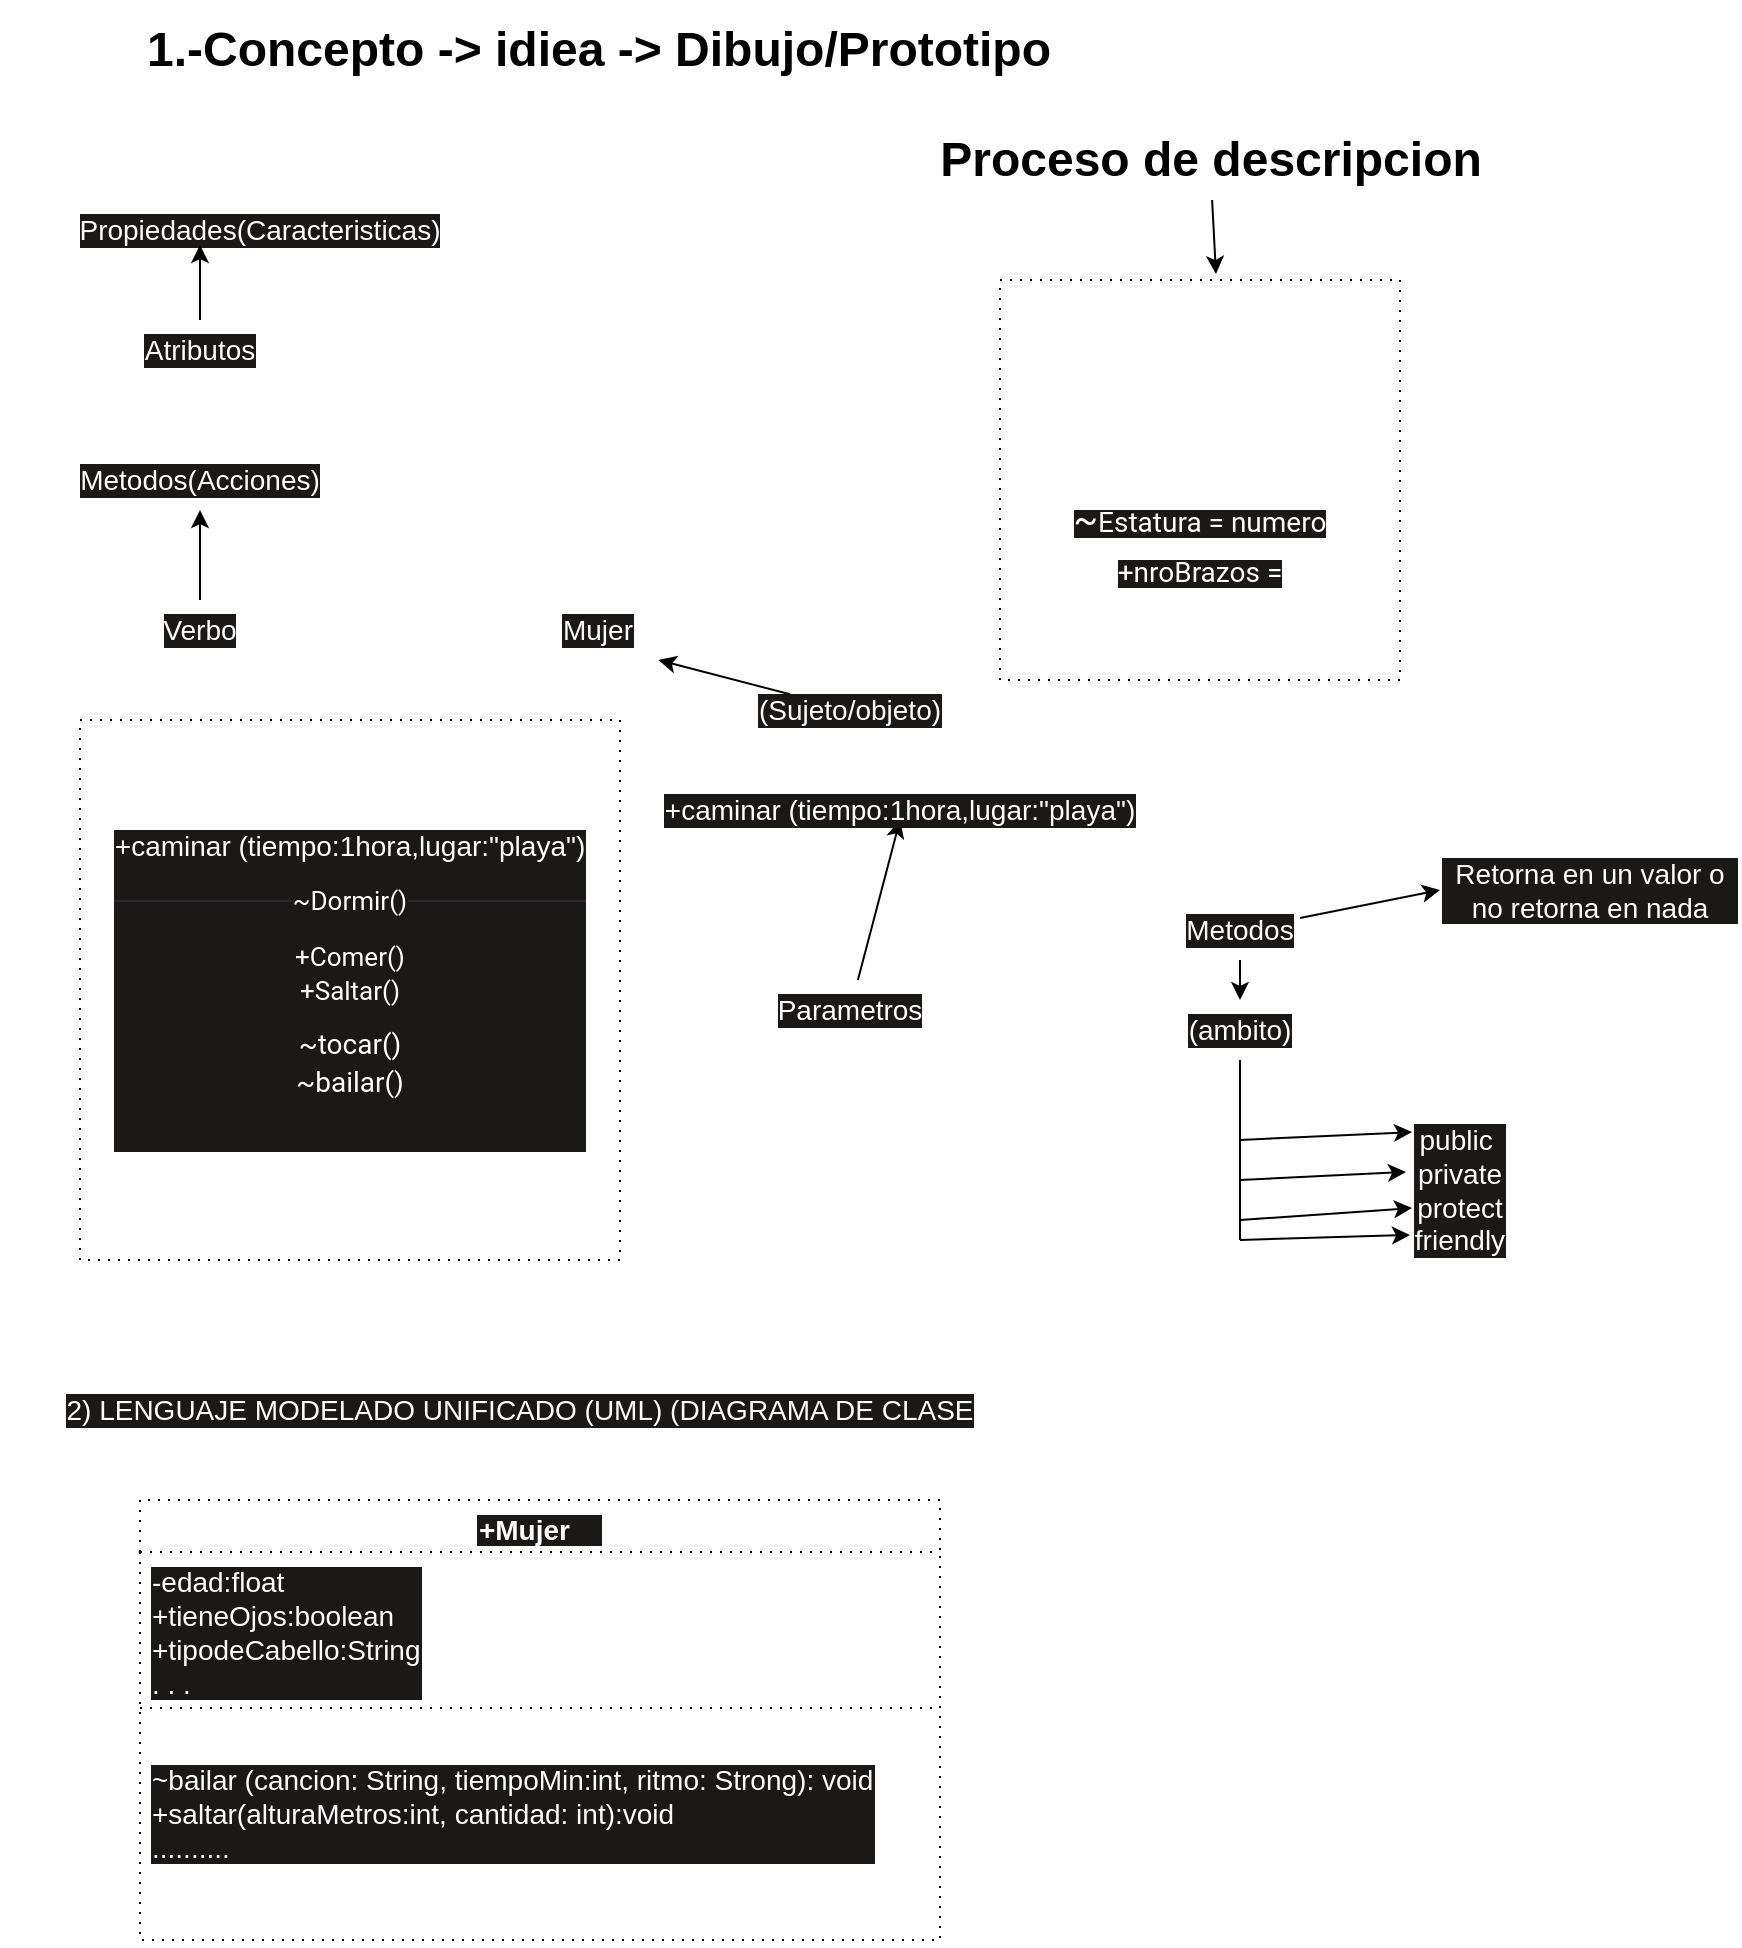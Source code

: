 <mxfile>
    <diagram id="fx3uwRQY4Y8mNUX3knXq" name="Page-1">
        <mxGraphModel dx="2042" dy="787" grid="1" gridSize="10" guides="1" tooltips="1" connect="1" arrows="1" fold="1" page="1" pageScale="1" pageWidth="850" pageHeight="1100" math="0" shadow="0">
            <root>
                <mxCell id="0"/>
                <mxCell id="1" parent="0"/>
                <mxCell id="2" value="" style="shape=image;verticalLabelPosition=bottom;labelBackgroundColor=default;verticalAlign=top;aspect=fixed;imageAspect=0;image=https://i.pinimg.com/236x/54/8c/9f/548c9f5ff45f5781f63fcd62f0beb873.jpg;" vertex="1" parent="1">
                    <mxGeometry x="215.8" y="180" width="106.82" height="180" as="geometry"/>
                </mxCell>
                <mxCell id="4" value="1.-Concepto -&amp;gt; idiea -&amp;gt; Dibujo/Prototipo" style="text;strokeColor=none;fillColor=none;html=1;fontSize=24;fontStyle=1;verticalAlign=middle;align=center;dashed=1;dashPattern=1 4;" vertex="1" parent="1">
                    <mxGeometry x="28.41" y="70" width="481.59" height="50" as="geometry"/>
                </mxCell>
                <mxCell id="9" style="edgeStyle=none;html=1;entryX=0.54;entryY=-0.015;entryDx=0;entryDy=0;entryPerimeter=0;fontSize=14;fontColor=#FFFFFF;" edge="1" parent="1" source="5" target="8">
                    <mxGeometry relative="1" as="geometry"/>
                </mxCell>
                <mxCell id="5" value="Proceso de descripcion" style="text;strokeColor=none;fillColor=none;html=1;fontSize=24;fontStyle=1;verticalAlign=middle;align=center;dashed=1;dashPattern=1 4;" vertex="1" parent="1">
                    <mxGeometry x="425" y="130" width="300" height="40" as="geometry"/>
                </mxCell>
                <mxCell id="8" value="&lt;font color=&quot;#ffffff&quot;&gt;-EDAD = NUMERO&amp;nbsp;&lt;br&gt;-GENERO = &quot;M/F&quot;&lt;br&gt;+tieneOJOS = &quot;SI/NO&quot; OR 1,2&lt;br&gt;+tipoCABELLO=&quot;&amp;nbsp; &quot;&lt;br&gt;&lt;/font&gt;&lt;h4 style=&quot;line-height: 0%;&quot;&gt;&lt;span style=&quot;font-family: &amp;quot;Google Sans&amp;quot;, Roboto, &amp;quot;Helvetica Neue&amp;quot;, Arial, sans-serif; text-align: start; font-weight: normal; background-color: rgb(27, 24, 24);&quot;&gt;&lt;font style=&quot;&quot; color=&quot;#ffffff&quot;&gt;&lt;span style=&quot;font-size: 18px;&quot;&gt;~&lt;/span&gt;&lt;font style=&quot;font-size: 14px;&quot;&gt;Estatura = numero&lt;/font&gt;&lt;/font&gt;&lt;/span&gt;&lt;/h4&gt;&lt;div&gt;&lt;span style=&quot;font-family: &amp;quot;Google Sans&amp;quot;, Roboto, &amp;quot;Helvetica Neue&amp;quot;, Arial, sans-serif; text-align: start; font-weight: normal; background-color: rgb(27, 24, 24);&quot;&gt;&lt;font style=&quot;&quot; color=&quot;#ffffff&quot;&gt;&lt;font style=&quot;font-size: 14px;&quot;&gt;+nroBrazos =&lt;/font&gt;&lt;/font&gt;&lt;/span&gt;&lt;/div&gt;" style="whiteSpace=wrap;html=1;aspect=fixed;dashed=1;dashPattern=1 4;" vertex="1" parent="1">
                    <mxGeometry x="470" y="210" width="200" height="200" as="geometry"/>
                </mxCell>
                <mxCell id="10" value="Mujer" style="text;html=1;strokeColor=none;fillColor=none;align=center;verticalAlign=middle;whiteSpace=wrap;rounded=0;dashed=1;dashPattern=1 4;labelBackgroundColor=#1b1818;fontSize=14;fontColor=#FFFFFF;" vertex="1" parent="1">
                    <mxGeometry x="239.21" y="370" width="60" height="30" as="geometry"/>
                </mxCell>
                <mxCell id="11" value="Propiedades(Caracteristicas)" style="text;html=1;strokeColor=none;fillColor=none;align=center;verticalAlign=middle;whiteSpace=wrap;rounded=0;dashed=1;dashPattern=1 4;labelBackgroundColor=#1b1818;fontSize=14;fontColor=#FFFFFF;" vertex="1" parent="1">
                    <mxGeometry x="70" y="170" width="60" height="30" as="geometry"/>
                </mxCell>
                <mxCell id="13" value="Metodos(Acciones)" style="text;html=1;strokeColor=none;fillColor=none;align=center;verticalAlign=middle;whiteSpace=wrap;rounded=0;dashed=1;dashPattern=1 4;labelBackgroundColor=#1b1818;fontSize=14;fontColor=#FFFFFF;" vertex="1" parent="1">
                    <mxGeometry x="40" y="295" width="60" height="30" as="geometry"/>
                </mxCell>
                <mxCell id="15" style="edgeStyle=none;html=1;entryX=0;entryY=0.75;entryDx=0;entryDy=0;fontSize=14;fontColor=#FFFFFF;" edge="1" parent="1" source="14" target="11">
                    <mxGeometry relative="1" as="geometry"/>
                </mxCell>
                <mxCell id="14" value="Atributos" style="text;html=1;strokeColor=none;fillColor=none;align=center;verticalAlign=middle;whiteSpace=wrap;rounded=0;dashed=1;dashPattern=1 4;labelBackgroundColor=#1b1818;fontSize=14;fontColor=#FFFFFF;" vertex="1" parent="1">
                    <mxGeometry x="40" y="230" width="60" height="30" as="geometry"/>
                </mxCell>
                <mxCell id="17" style="edgeStyle=none;html=1;entryX=0.5;entryY=1;entryDx=0;entryDy=0;fontSize=14;fontColor=#FFFFFF;" edge="1" parent="1" source="16" target="13">
                    <mxGeometry relative="1" as="geometry"/>
                </mxCell>
                <mxCell id="16" value="Verbo" style="text;html=1;strokeColor=none;fillColor=none;align=center;verticalAlign=middle;whiteSpace=wrap;rounded=0;dashed=1;dashPattern=1 4;labelBackgroundColor=#1b1818;fontSize=14;fontColor=#FFFFFF;" vertex="1" parent="1">
                    <mxGeometry x="40" y="370" width="60" height="30" as="geometry"/>
                </mxCell>
                <mxCell id="19" style="edgeStyle=none;html=1;entryX=1;entryY=1;entryDx=0;entryDy=0;fontSize=14;fontColor=#FFFFFF;" edge="1" parent="1" source="18" target="10">
                    <mxGeometry relative="1" as="geometry"/>
                </mxCell>
                <mxCell id="18" value="(Sujeto/objeto)" style="text;html=1;strokeColor=none;fillColor=none;align=center;verticalAlign=middle;whiteSpace=wrap;rounded=0;dashed=1;dashPattern=1 4;labelBackgroundColor=#1b1818;fontSize=14;fontColor=#FFFFFF;" vertex="1" parent="1">
                    <mxGeometry x="365" y="410" width="60" height="30" as="geometry"/>
                </mxCell>
                <mxCell id="20" value="+caminar (tiempo:1hora,lugar:&quot;playa&quot;)&lt;br&gt;&lt;h4 style=&quot;color: rgb(240, 240, 240); background-color: rgb(42, 37, 47); line-height: 0%;&quot;&gt;&lt;span style=&quot;font-family: &amp;quot;Google Sans&amp;quot;, Roboto, &amp;quot;Helvetica Neue&amp;quot;, Arial, sans-serif; text-align: start; font-weight: normal; background-color: rgb(27, 24, 24);&quot;&gt;&lt;font style=&quot;font-size: 13px;&quot; color=&quot;#ffffff&quot;&gt;~Dormir()&lt;/font&gt;&lt;/span&gt;&lt;/h4&gt;&lt;div&gt;&lt;span style=&quot;font-family: &amp;quot;Google Sans&amp;quot;, Roboto, &amp;quot;Helvetica Neue&amp;quot;, Arial, sans-serif; text-align: start; font-weight: normal; background-color: rgb(27, 24, 24);&quot;&gt;&lt;font style=&quot;font-size: 13px;&quot; color=&quot;#ffffff&quot;&gt;+Comer()&lt;/font&gt;&lt;/span&gt;&lt;/div&gt;&lt;div&gt;&lt;span style=&quot;font-family: &amp;quot;Google Sans&amp;quot;, Roboto, &amp;quot;Helvetica Neue&amp;quot;, Arial, sans-serif; text-align: start; font-weight: normal; background-color: rgb(27, 24, 24);&quot;&gt;&lt;font style=&quot;font-size: 13px;&quot; color=&quot;#ffffff&quot;&gt;+Saltar()&lt;/font&gt;&lt;/span&gt;&lt;/div&gt;&lt;div style=&quot;&quot;&gt;&lt;h4 style=&quot;color: rgb(240, 240, 240); background-color: rgb(42, 37, 47); line-height: 0px;&quot;&gt;&lt;span style=&quot;font-family: &amp;quot;Google Sans&amp;quot;, Roboto, &amp;quot;Helvetica Neue&amp;quot;, Arial, sans-serif; text-align: start; font-weight: normal; background-color: rgb(27, 24, 24);&quot;&gt;&lt;font style=&quot;font-size: 14px;&quot; color=&quot;#ffffff&quot;&gt;~tocar()&lt;/font&gt;&lt;/span&gt;&lt;/h4&gt;&lt;/div&gt;&lt;div style=&quot;&quot;&gt;&lt;h4 style=&quot;color: rgb(240, 240, 240); background-color: rgb(42, 37, 47); line-height: 0px;&quot;&gt;&lt;span style=&quot;font-family: &amp;quot;Google Sans&amp;quot;, Roboto, &amp;quot;Helvetica Neue&amp;quot;, Arial, sans-serif; text-align: start; font-weight: normal; background-color: rgb(27, 24, 24);&quot;&gt;&lt;font style=&quot;font-size: 14px;&quot; color=&quot;#ffffff&quot;&gt;~bailar()&lt;/font&gt;&lt;/span&gt;&lt;/h4&gt;&lt;/div&gt;&lt;div style=&quot;&quot;&gt;&lt;span style=&quot;font-family: &amp;quot;Google Sans&amp;quot;, Roboto, &amp;quot;Helvetica Neue&amp;quot;, Arial, sans-serif; text-align: start; font-weight: normal; background-color: rgb(27, 24, 24);&quot;&gt;&lt;font style=&quot;font-size: 13px;&quot; color=&quot;#ffffff&quot;&gt;&lt;br&gt;&lt;/font&gt;&lt;/span&gt;&lt;/div&gt;" style="whiteSpace=wrap;html=1;aspect=fixed;dashed=1;dashPattern=1 4;labelBackgroundColor=#1b1818;fontSize=14;fontColor=#FFFFFF;" vertex="1" parent="1">
                    <mxGeometry x="10" y="430" width="270" height="270" as="geometry"/>
                </mxCell>
                <mxCell id="24" style="edgeStyle=none;html=1;fontSize=14;fontColor=#FFFFFF;entryX=0.5;entryY=1;entryDx=0;entryDy=0;" edge="1" parent="1" source="21" target="23">
                    <mxGeometry relative="1" as="geometry">
                        <mxPoint x="520" y="500" as="targetPoint"/>
                    </mxGeometry>
                </mxCell>
                <mxCell id="21" value="Parametros" style="text;html=1;strokeColor=none;fillColor=none;align=center;verticalAlign=middle;whiteSpace=wrap;rounded=0;dashed=1;dashPattern=1 4;labelBackgroundColor=#1b1818;fontSize=14;fontColor=#FFFFFF;" vertex="1" parent="1">
                    <mxGeometry x="365" y="560" width="60" height="30" as="geometry"/>
                </mxCell>
                <mxCell id="23" value="+caminar (tiempo:1hora,lugar:&quot;playa&quot;)" style="text;html=1;strokeColor=none;fillColor=none;align=center;verticalAlign=middle;whiteSpace=wrap;rounded=0;dashed=1;dashPattern=1 4;labelBackgroundColor=#1b1818;fontSize=14;fontColor=#FFFFFF;" vertex="1" parent="1">
                    <mxGeometry x="290" y="470" width="260" height="10" as="geometry"/>
                </mxCell>
                <mxCell id="27" style="edgeStyle=none;html=1;entryX=0;entryY=0.5;entryDx=0;entryDy=0;fontSize=14;fontColor=#FFFFFF;" edge="1" parent="1" source="25" target="26">
                    <mxGeometry relative="1" as="geometry"/>
                </mxCell>
                <mxCell id="29" style="edgeStyle=none;html=1;entryX=0.5;entryY=0;entryDx=0;entryDy=0;fontSize=14;fontColor=#FFFFFF;" edge="1" parent="1" source="25" target="28">
                    <mxGeometry relative="1" as="geometry"/>
                </mxCell>
                <mxCell id="25" value="Metodos" style="text;html=1;strokeColor=none;fillColor=none;align=center;verticalAlign=middle;whiteSpace=wrap;rounded=0;dashed=1;dashPattern=1 4;labelBackgroundColor=#1b1818;fontSize=14;fontColor=#FFFFFF;" vertex="1" parent="1">
                    <mxGeometry x="560" y="520" width="60" height="30" as="geometry"/>
                </mxCell>
                <mxCell id="26" value="Retorna en un valor o no retorna en nada" style="text;html=1;strokeColor=none;fillColor=none;align=center;verticalAlign=middle;whiteSpace=wrap;rounded=0;dashed=1;dashPattern=1 4;labelBackgroundColor=#1b1818;fontSize=14;fontColor=#FFFFFF;" vertex="1" parent="1">
                    <mxGeometry x="690" y="480" width="150" height="70" as="geometry"/>
                </mxCell>
                <mxCell id="28" value="(ambito)" style="text;html=1;strokeColor=none;fillColor=none;align=center;verticalAlign=middle;whiteSpace=wrap;rounded=0;dashed=1;dashPattern=1 4;labelBackgroundColor=#1b1818;fontSize=14;fontColor=#FFFFFF;" vertex="1" parent="1">
                    <mxGeometry x="560" y="570" width="60" height="30" as="geometry"/>
                </mxCell>
                <mxCell id="32" value="" style="endArrow=none;html=1;fontSize=14;fontColor=#FFFFFF;entryX=0.5;entryY=1;entryDx=0;entryDy=0;" edge="1" parent="1" target="28">
                    <mxGeometry width="50" height="50" relative="1" as="geometry">
                        <mxPoint x="590" y="690" as="sourcePoint"/>
                        <mxPoint x="610" y="640" as="targetPoint"/>
                    </mxGeometry>
                </mxCell>
                <mxCell id="33" value="public&amp;nbsp;&lt;br&gt;private&lt;br&gt;protect&lt;br&gt;friendly" style="text;html=1;strokeColor=none;fillColor=none;align=center;verticalAlign=middle;whiteSpace=wrap;rounded=0;dashed=1;dashPattern=1 4;labelBackgroundColor=#1b1818;fontSize=14;fontColor=#FFFFFF;" vertex="1" parent="1">
                    <mxGeometry x="675" y="620" width="50" height="90" as="geometry"/>
                </mxCell>
                <mxCell id="35" value="" style="endArrow=classic;html=1;fontSize=14;fontColor=#FFFFFF;entryX=0;entryY=0.75;entryDx=0;entryDy=0;" edge="1" parent="1" target="33">
                    <mxGeometry width="50" height="50" relative="1" as="geometry">
                        <mxPoint x="590" y="690" as="sourcePoint"/>
                        <mxPoint x="560" y="680" as="targetPoint"/>
                    </mxGeometry>
                </mxCell>
                <mxCell id="36" value="" style="endArrow=classic;html=1;fontSize=14;fontColor=#FFFFFF;entryX=0.02;entryY=0.6;entryDx=0;entryDy=0;entryPerimeter=0;" edge="1" parent="1" target="33">
                    <mxGeometry width="50" height="50" relative="1" as="geometry">
                        <mxPoint x="590" y="680" as="sourcePoint"/>
                        <mxPoint x="480" y="660" as="targetPoint"/>
                    </mxGeometry>
                </mxCell>
                <mxCell id="37" value="" style="endArrow=classic;html=1;fontSize=14;fontColor=#FFFFFF;entryX=-0.04;entryY=0.4;entryDx=0;entryDy=0;entryPerimeter=0;" edge="1" parent="1" target="33">
                    <mxGeometry width="50" height="50" relative="1" as="geometry">
                        <mxPoint x="590" y="660" as="sourcePoint"/>
                        <mxPoint x="550" y="650" as="targetPoint"/>
                    </mxGeometry>
                </mxCell>
                <mxCell id="38" value="" style="endArrow=classic;html=1;fontSize=14;fontColor=#FFFFFF;entryX=0.02;entryY=0.178;entryDx=0;entryDy=0;entryPerimeter=0;" edge="1" parent="1" target="33">
                    <mxGeometry width="50" height="50" relative="1" as="geometry">
                        <mxPoint x="590" y="640" as="sourcePoint"/>
                        <mxPoint x="520" y="650" as="targetPoint"/>
                    </mxGeometry>
                </mxCell>
                <mxCell id="39" value="2) LENGUAJE MODELADO UNIFICADO (UML) (DIAGRAMA DE CLASE" style="text;html=1;strokeColor=none;fillColor=none;align=center;verticalAlign=middle;whiteSpace=wrap;rounded=0;dashed=1;dashPattern=1 4;labelBackgroundColor=#1b1818;fontSize=14;fontColor=#FFFFFF;" vertex="1" parent="1">
                    <mxGeometry x="-30" y="760" width="520" height="30" as="geometry"/>
                </mxCell>
                <mxCell id="40" value="+Mujer    " style="swimlane;fontStyle=1;align=center;verticalAlign=top;childLayout=stackLayout;horizontal=1;startSize=26;horizontalStack=0;resizeParent=1;resizeParentMax=0;resizeLast=0;collapsible=1;marginBottom=0;dashed=1;dashPattern=1 4;labelBackgroundColor=#1b1818;fontSize=14;fontColor=#FFFFFF;" vertex="1" parent="1">
                    <mxGeometry x="40" y="820" width="400" height="220" as="geometry"/>
                </mxCell>
                <mxCell id="41" value="-edad:float&#10;+tieneOjos:boolean&#10;+tipodeCabello:String&#10;. . ." style="text;strokeColor=none;fillColor=none;align=left;verticalAlign=top;spacingLeft=4;spacingRight=4;overflow=hidden;rotatable=0;points=[[0,0.5],[1,0.5]];portConstraint=eastwest;dashed=1;dashPattern=1 4;labelBackgroundColor=#1b1818;fontSize=14;fontColor=#FFFFFF;" vertex="1" parent="40">
                    <mxGeometry y="26" width="400" height="74" as="geometry"/>
                </mxCell>
                <mxCell id="42" value="" style="line;strokeWidth=1;fillColor=none;align=left;verticalAlign=middle;spacingTop=-1;spacingLeft=3;spacingRight=3;rotatable=0;labelPosition=right;points=[];portConstraint=eastwest;strokeColor=inherit;dashed=1;dashPattern=1 4;labelBackgroundColor=#1b1818;fontSize=14;fontColor=#FFFFFF;" vertex="1" parent="40">
                    <mxGeometry y="100" width="400" height="8" as="geometry"/>
                </mxCell>
                <mxCell id="43" value="&#10;~bailar (cancion: String, tiempoMin:int, ritmo: Strong): void&#10;+saltar(alturaMetros:int, cantidad: int):void&#10;.........." style="text;strokeColor=none;fillColor=none;align=left;verticalAlign=top;spacingLeft=4;spacingRight=4;overflow=hidden;rotatable=0;points=[[0,0.5],[1,0.5]];portConstraint=eastwest;dashed=1;dashPattern=1 4;labelBackgroundColor=#1b1818;fontSize=14;fontColor=#FFFFFF;" vertex="1" parent="40">
                    <mxGeometry y="108" width="400" height="112" as="geometry"/>
                </mxCell>
            </root>
        </mxGraphModel>
    </diagram>
</mxfile>